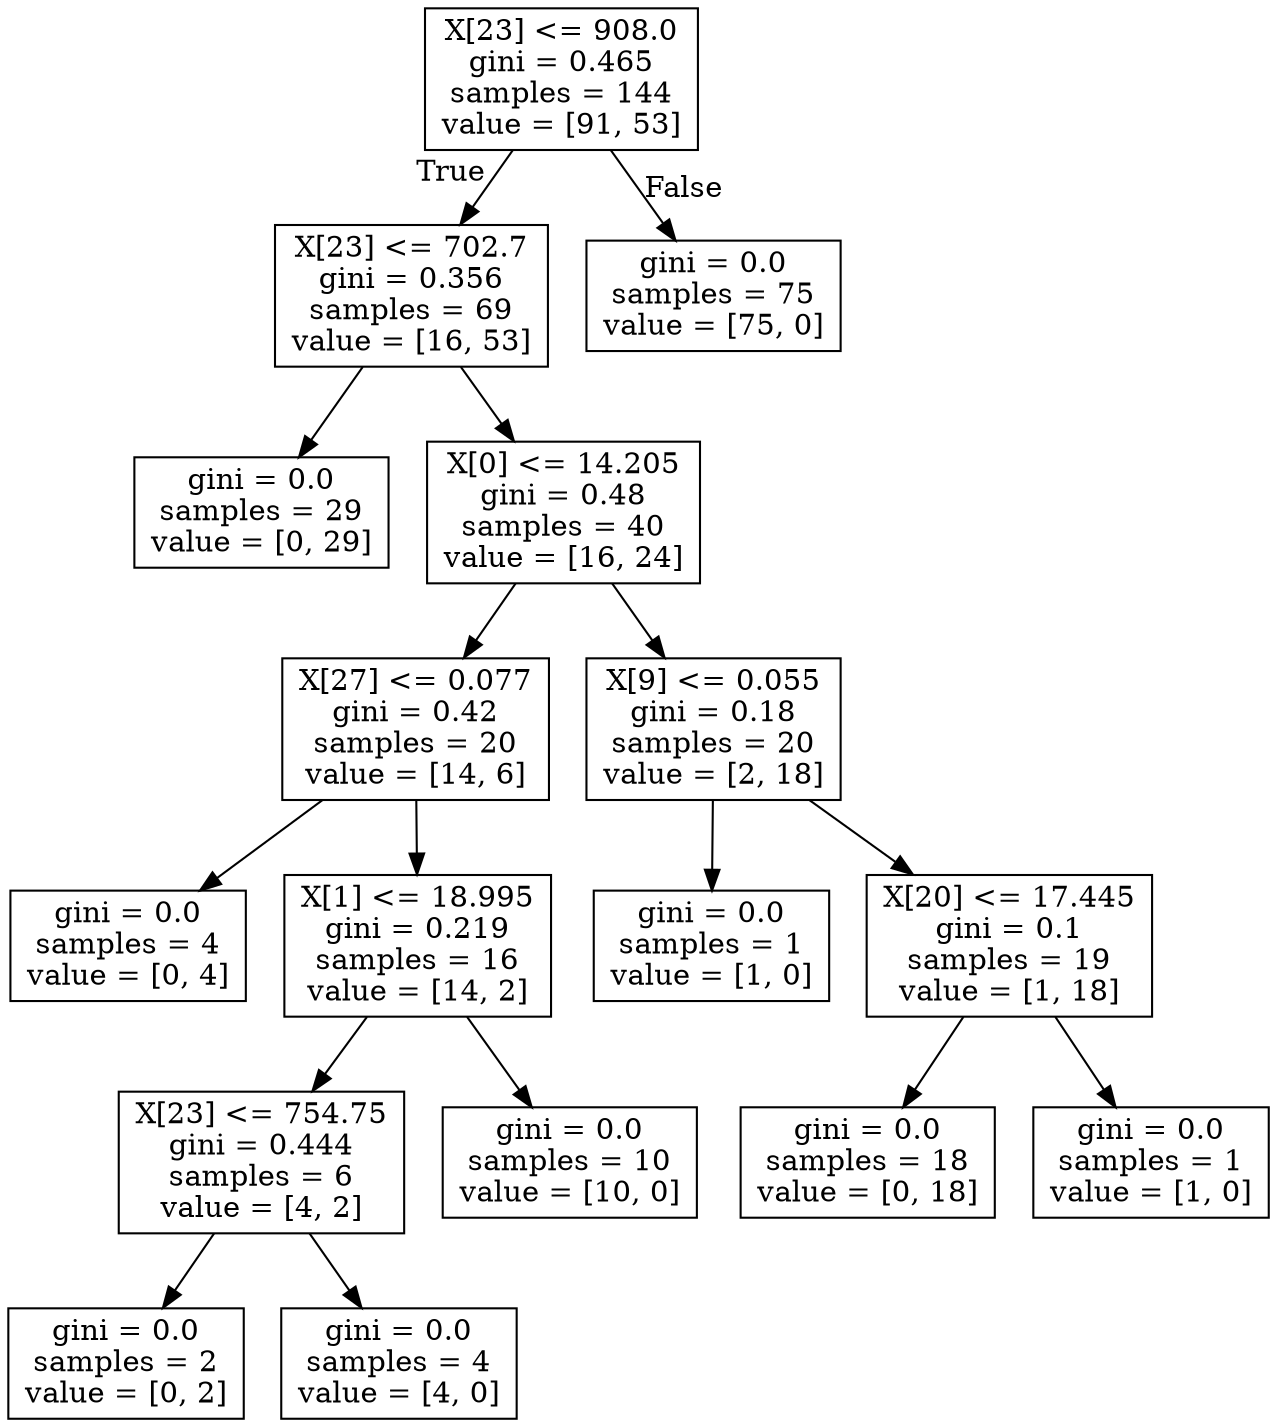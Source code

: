 digraph Tree {
node [shape=box] ;
0 [label="X[23] <= 908.0\ngini = 0.465\nsamples = 144\nvalue = [91, 53]"] ;
1 [label="X[23] <= 702.7\ngini = 0.356\nsamples = 69\nvalue = [16, 53]"] ;
0 -> 1 [labeldistance=2.5, labelangle=45, headlabel="True"] ;
2 [label="gini = 0.0\nsamples = 29\nvalue = [0, 29]"] ;
1 -> 2 ;
3 [label="X[0] <= 14.205\ngini = 0.48\nsamples = 40\nvalue = [16, 24]"] ;
1 -> 3 ;
4 [label="X[27] <= 0.077\ngini = 0.42\nsamples = 20\nvalue = [14, 6]"] ;
3 -> 4 ;
5 [label="gini = 0.0\nsamples = 4\nvalue = [0, 4]"] ;
4 -> 5 ;
6 [label="X[1] <= 18.995\ngini = 0.219\nsamples = 16\nvalue = [14, 2]"] ;
4 -> 6 ;
7 [label="X[23] <= 754.75\ngini = 0.444\nsamples = 6\nvalue = [4, 2]"] ;
6 -> 7 ;
8 [label="gini = 0.0\nsamples = 2\nvalue = [0, 2]"] ;
7 -> 8 ;
9 [label="gini = 0.0\nsamples = 4\nvalue = [4, 0]"] ;
7 -> 9 ;
10 [label="gini = 0.0\nsamples = 10\nvalue = [10, 0]"] ;
6 -> 10 ;
11 [label="X[9] <= 0.055\ngini = 0.18\nsamples = 20\nvalue = [2, 18]"] ;
3 -> 11 ;
12 [label="gini = 0.0\nsamples = 1\nvalue = [1, 0]"] ;
11 -> 12 ;
13 [label="X[20] <= 17.445\ngini = 0.1\nsamples = 19\nvalue = [1, 18]"] ;
11 -> 13 ;
14 [label="gini = 0.0\nsamples = 18\nvalue = [0, 18]"] ;
13 -> 14 ;
15 [label="gini = 0.0\nsamples = 1\nvalue = [1, 0]"] ;
13 -> 15 ;
16 [label="gini = 0.0\nsamples = 75\nvalue = [75, 0]"] ;
0 -> 16 [labeldistance=2.5, labelangle=-45, headlabel="False"] ;
}